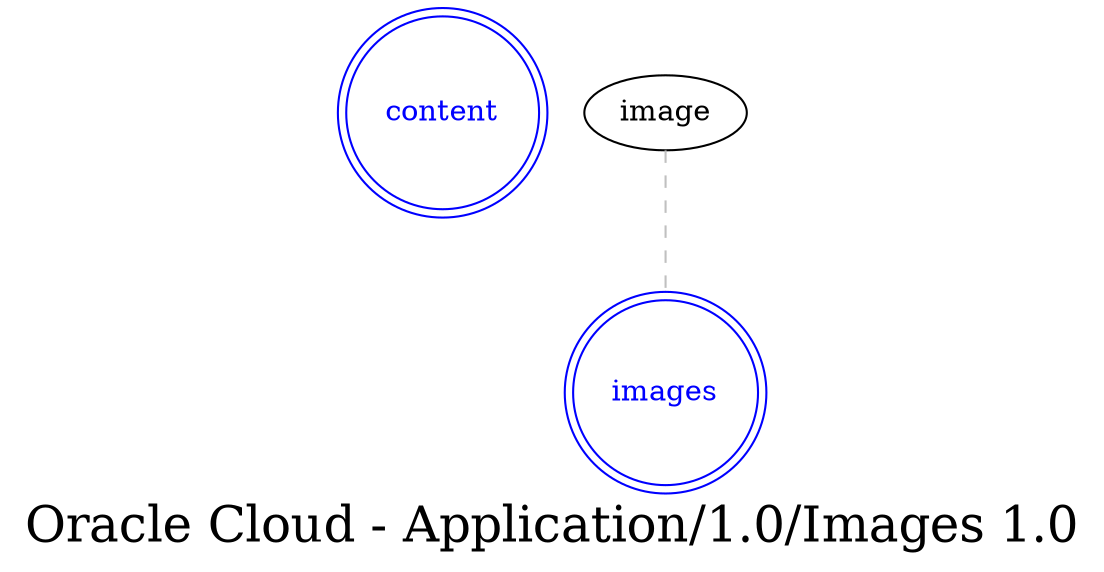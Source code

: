 digraph LexiconGraph {
graph[label="Oracle Cloud - Application/1.0/Images 1.0", fontsize=24]
splines=true
"content" [color=blue, fontcolor=blue, shape=doublecircle]
"images" [color=blue, fontcolor=blue, shape=doublecircle]
"image" -> "images" [color=grey, fontcolor=grey, arrowhead=none, arrowtail=none, style=dashed]
}
